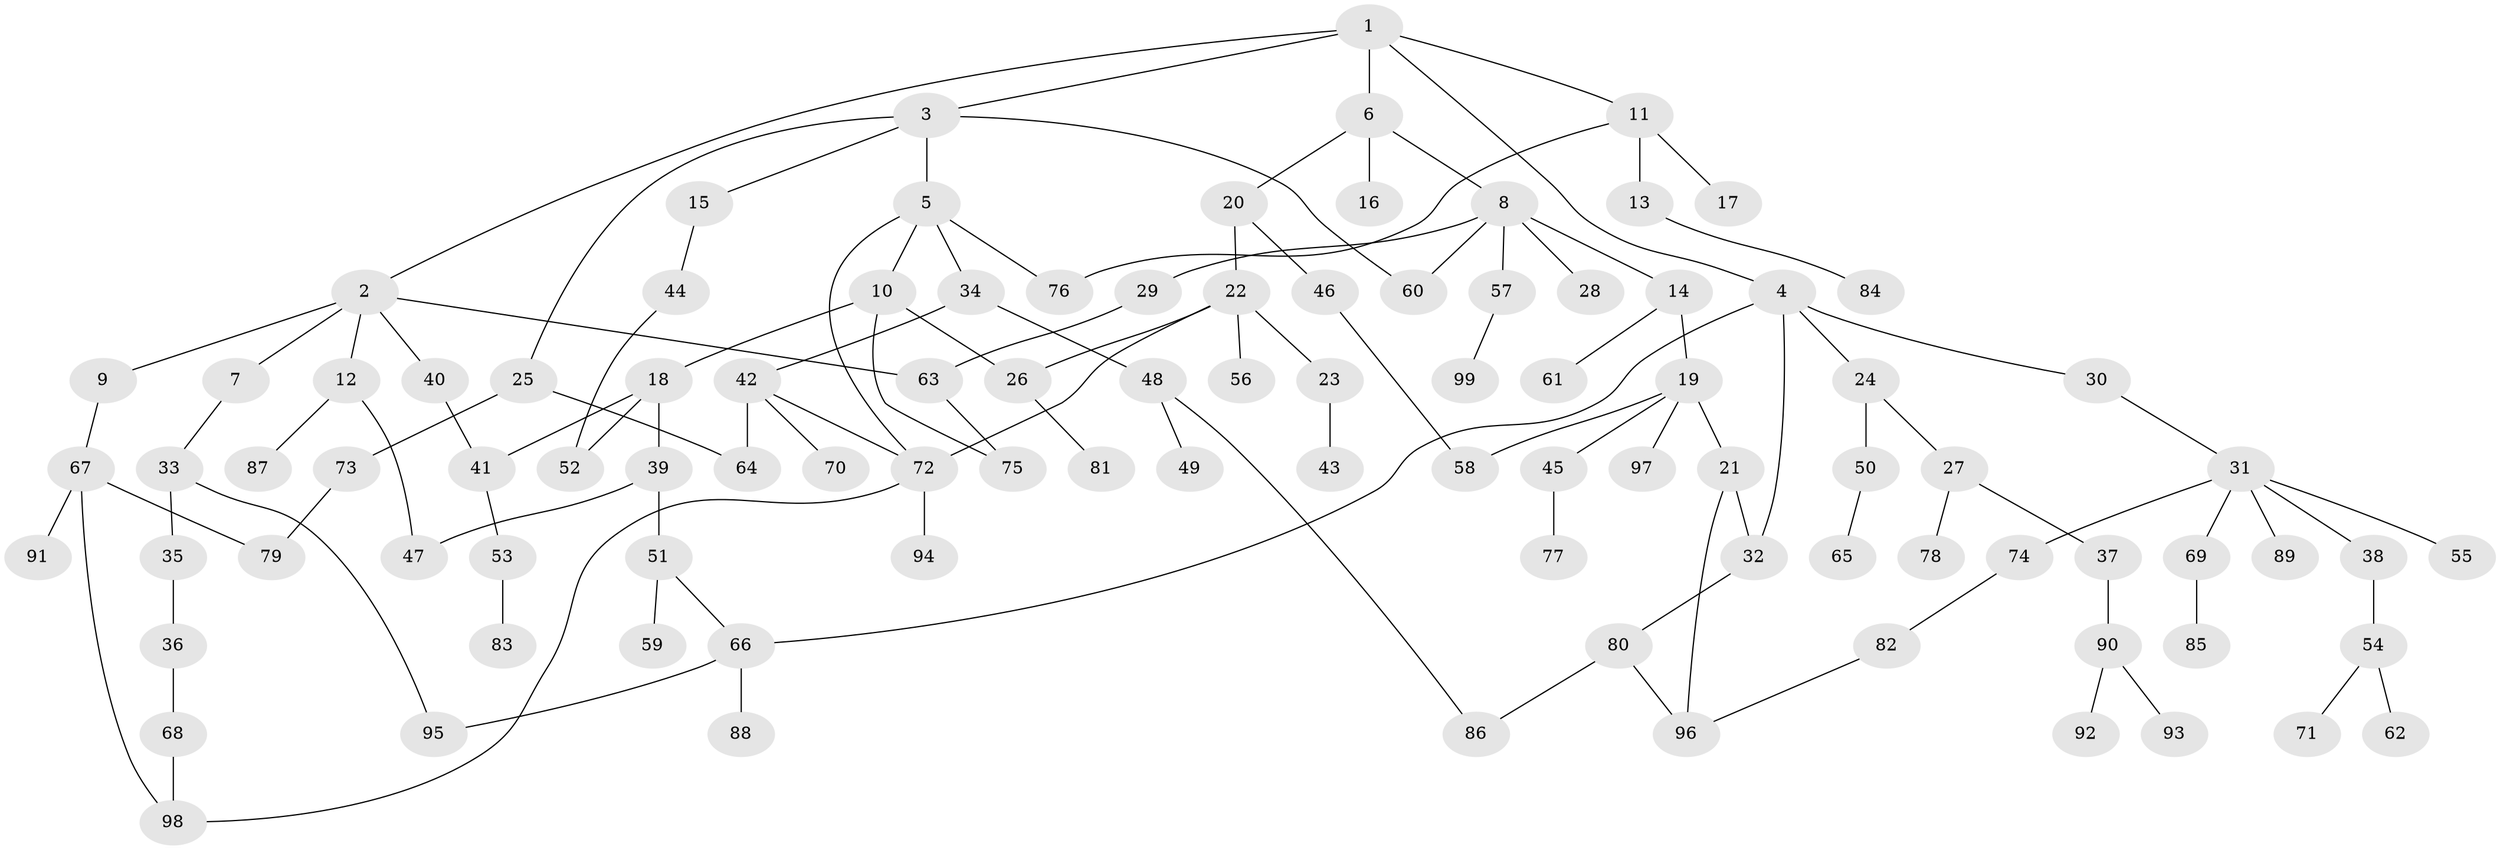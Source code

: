 // coarse degree distribution, {7: 0.043478260869565216, 5: 0.028985507246376812, 2: 0.3188405797101449, 6: 0.08695652173913043, 4: 0.043478260869565216, 1: 0.3188405797101449, 3: 0.15942028985507245}
// Generated by graph-tools (version 1.1) at 2025/41/03/06/25 10:41:28]
// undirected, 99 vertices, 119 edges
graph export_dot {
graph [start="1"]
  node [color=gray90,style=filled];
  1;
  2;
  3;
  4;
  5;
  6;
  7;
  8;
  9;
  10;
  11;
  12;
  13;
  14;
  15;
  16;
  17;
  18;
  19;
  20;
  21;
  22;
  23;
  24;
  25;
  26;
  27;
  28;
  29;
  30;
  31;
  32;
  33;
  34;
  35;
  36;
  37;
  38;
  39;
  40;
  41;
  42;
  43;
  44;
  45;
  46;
  47;
  48;
  49;
  50;
  51;
  52;
  53;
  54;
  55;
  56;
  57;
  58;
  59;
  60;
  61;
  62;
  63;
  64;
  65;
  66;
  67;
  68;
  69;
  70;
  71;
  72;
  73;
  74;
  75;
  76;
  77;
  78;
  79;
  80;
  81;
  82;
  83;
  84;
  85;
  86;
  87;
  88;
  89;
  90;
  91;
  92;
  93;
  94;
  95;
  96;
  97;
  98;
  99;
  1 -- 2;
  1 -- 3;
  1 -- 4;
  1 -- 6;
  1 -- 11;
  2 -- 7;
  2 -- 9;
  2 -- 12;
  2 -- 40;
  2 -- 63;
  3 -- 5;
  3 -- 15;
  3 -- 25;
  3 -- 60;
  4 -- 24;
  4 -- 30;
  4 -- 32;
  4 -- 66;
  5 -- 10;
  5 -- 34;
  5 -- 72;
  5 -- 76;
  6 -- 8;
  6 -- 16;
  6 -- 20;
  7 -- 33;
  8 -- 14;
  8 -- 28;
  8 -- 29;
  8 -- 57;
  8 -- 60;
  9 -- 67;
  10 -- 18;
  10 -- 26;
  10 -- 75;
  11 -- 13;
  11 -- 17;
  11 -- 76;
  12 -- 87;
  12 -- 47;
  13 -- 84;
  14 -- 19;
  14 -- 61;
  15 -- 44;
  18 -- 39;
  18 -- 52;
  18 -- 41;
  19 -- 21;
  19 -- 45;
  19 -- 58;
  19 -- 97;
  20 -- 22;
  20 -- 46;
  21 -- 32;
  21 -- 96;
  22 -- 23;
  22 -- 56;
  22 -- 26;
  22 -- 72;
  23 -- 43;
  24 -- 27;
  24 -- 50;
  25 -- 73;
  25 -- 64;
  26 -- 81;
  27 -- 37;
  27 -- 78;
  29 -- 63;
  30 -- 31;
  31 -- 38;
  31 -- 55;
  31 -- 69;
  31 -- 74;
  31 -- 89;
  32 -- 80;
  33 -- 35;
  33 -- 95;
  34 -- 42;
  34 -- 48;
  35 -- 36;
  36 -- 68;
  37 -- 90;
  38 -- 54;
  39 -- 47;
  39 -- 51;
  40 -- 41;
  41 -- 53;
  42 -- 64;
  42 -- 70;
  42 -- 72;
  44 -- 52;
  45 -- 77;
  46 -- 58;
  48 -- 49;
  48 -- 86;
  50 -- 65;
  51 -- 59;
  51 -- 66;
  53 -- 83;
  54 -- 62;
  54 -- 71;
  57 -- 99;
  63 -- 75;
  66 -- 88;
  66 -- 95;
  67 -- 79;
  67 -- 91;
  67 -- 98;
  68 -- 98;
  69 -- 85;
  72 -- 94;
  72 -- 98;
  73 -- 79;
  74 -- 82;
  80 -- 96;
  80 -- 86;
  82 -- 96;
  90 -- 92;
  90 -- 93;
}
